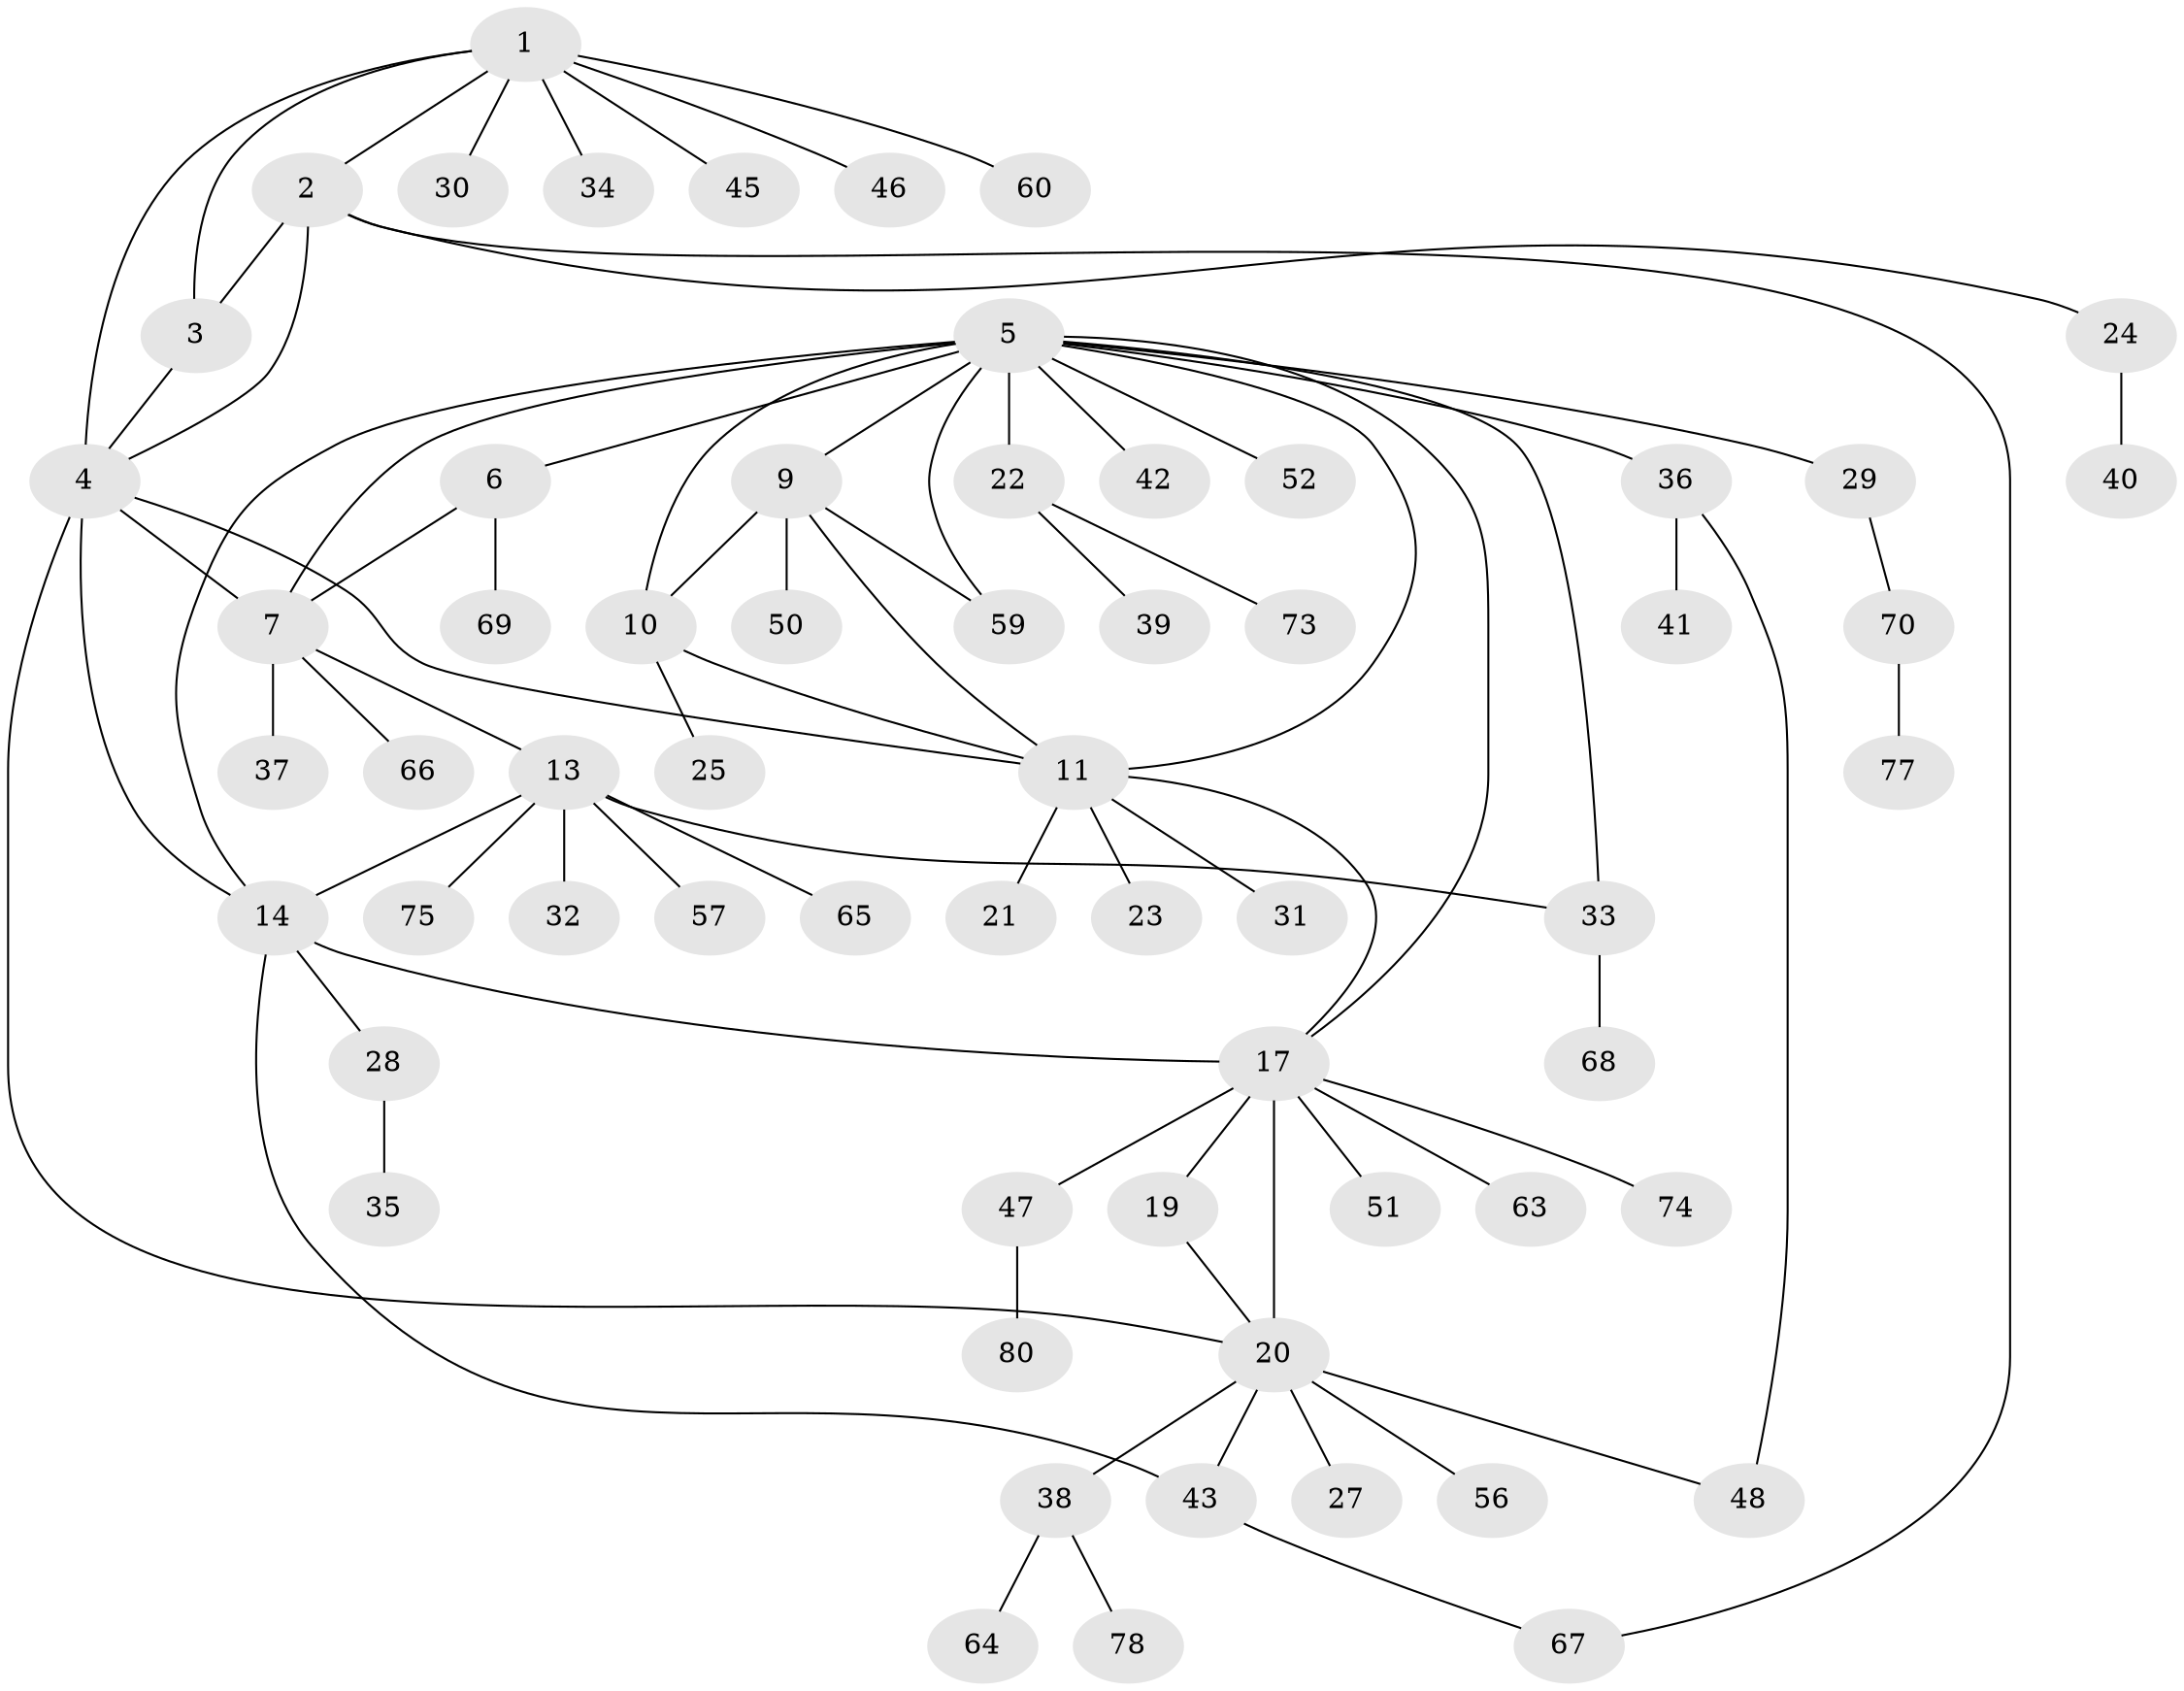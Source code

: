 // original degree distribution, {9: 0.0375, 5: 0.025, 4: 0.0875, 7: 0.0375, 11: 0.0125, 3: 0.0875, 8: 0.0125, 6: 0.025, 10: 0.0125, 1: 0.55, 2: 0.1125}
// Generated by graph-tools (version 1.1) at 2025/42/03/06/25 10:42:14]
// undirected, 62 vertices, 80 edges
graph export_dot {
graph [start="1"]
  node [color=gray90,style=filled];
  1 [super="+62"];
  2 [super="+53"];
  3 [super="+61"];
  4;
  5 [super="+12"];
  6 [super="+8"];
  7 [super="+54"];
  9 [super="+55"];
  10;
  11 [super="+49"];
  13 [super="+16"];
  14 [super="+15"];
  17 [super="+18"];
  19;
  20 [super="+26"];
  21;
  22 [super="+71"];
  23;
  24 [super="+76"];
  25;
  27;
  28 [super="+79"];
  29;
  30 [super="+72"];
  31;
  32;
  33;
  34;
  35;
  36 [super="+58"];
  37;
  38 [super="+44"];
  39;
  40;
  41;
  42;
  43;
  45;
  46;
  47;
  48;
  50;
  51;
  52;
  56;
  57;
  59;
  60;
  63;
  64;
  65;
  66;
  67;
  68;
  69;
  70;
  73;
  74;
  75;
  77;
  78;
  80;
  1 -- 2;
  1 -- 3;
  1 -- 4;
  1 -- 30;
  1 -- 34;
  1 -- 45;
  1 -- 46;
  1 -- 60;
  2 -- 3;
  2 -- 4;
  2 -- 24;
  2 -- 67;
  3 -- 4;
  4 -- 7;
  4 -- 11;
  4 -- 14;
  4 -- 20;
  5 -- 6 [weight=2];
  5 -- 7;
  5 -- 22;
  5 -- 29;
  5 -- 36;
  5 -- 42;
  5 -- 52;
  5 -- 59;
  5 -- 17;
  5 -- 33;
  5 -- 9;
  5 -- 10;
  5 -- 11;
  5 -- 14;
  6 -- 7 [weight=2];
  6 -- 69;
  7 -- 37;
  7 -- 66;
  7 -- 13;
  9 -- 10;
  9 -- 11;
  9 -- 50;
  9 -- 59;
  10 -- 11;
  10 -- 25;
  11 -- 21;
  11 -- 23;
  11 -- 31;
  11 -- 17;
  13 -- 14 [weight=4];
  13 -- 32;
  13 -- 33;
  13 -- 65;
  13 -- 75;
  13 -- 57;
  14 -- 28;
  14 -- 43;
  14 -- 17;
  17 -- 19 [weight=2];
  17 -- 20 [weight=2];
  17 -- 74;
  17 -- 47;
  17 -- 51;
  17 -- 63;
  19 -- 20;
  20 -- 27;
  20 -- 38;
  20 -- 48;
  20 -- 56;
  20 -- 43;
  22 -- 39;
  22 -- 73;
  24 -- 40;
  28 -- 35;
  29 -- 70;
  33 -- 68;
  36 -- 41;
  36 -- 48;
  38 -- 64;
  38 -- 78;
  43 -- 67;
  47 -- 80;
  70 -- 77;
}
